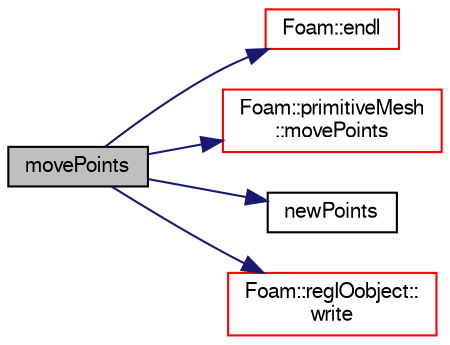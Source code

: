 digraph "movePoints"
{
  bgcolor="transparent";
  edge [fontname="FreeSans",fontsize="10",labelfontname="FreeSans",labelfontsize="10"];
  node [fontname="FreeSans",fontsize="10",shape=record];
  rankdir="LR";
  Node1 [label="movePoints",height=0.2,width=0.4,color="black", fillcolor="grey75", style="filled" fontcolor="black"];
  Node1 -> Node2 [color="midnightblue",fontsize="10",style="solid",fontname="FreeSans"];
  Node2 [label="Foam::endl",height=0.2,width=0.4,color="red",URL="$a10237.html#a2db8fe02a0d3909e9351bb4275b23ce4",tooltip="Add newline and flush stream. "];
  Node1 -> Node3 [color="midnightblue",fontsize="10",style="solid",fontname="FreeSans"];
  Node3 [label="Foam::primitiveMesh\l::movePoints",height=0.2,width=0.4,color="red",URL="$a01911.html#acd973cbaa6d78152b8522609d87bd8c8",tooltip="Move points, returns volumes swept by faces in motion. "];
  Node1 -> Node4 [color="midnightblue",fontsize="10",style="solid",fontname="FreeSans"];
  Node4 [label="newPoints",height=0.2,width=0.4,color="black",URL="$a03877.html#a0255157da5c6e351ac2f91500e564bc6"];
  Node1 -> Node5 [color="midnightblue",fontsize="10",style="solid",fontname="FreeSans"];
  Node5 [label="Foam::regIOobject::\lwrite",height=0.2,width=0.4,color="red",URL="$a02084.html#a6e5faa425b059eeb55cd904755791076",tooltip="Write using setting from DB. "];
}
